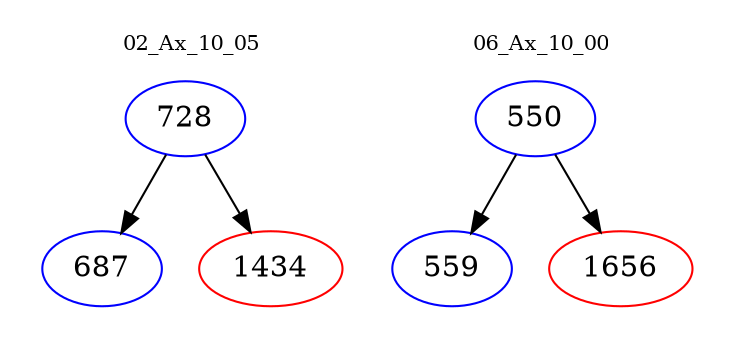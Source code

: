 digraph{
subgraph cluster_0 {
color = white
label = "02_Ax_10_05";
fontsize=10;
T0_728 [label="728", color="blue"]
T0_728 -> T0_687 [color="black"]
T0_687 [label="687", color="blue"]
T0_728 -> T0_1434 [color="black"]
T0_1434 [label="1434", color="red"]
}
subgraph cluster_1 {
color = white
label = "06_Ax_10_00";
fontsize=10;
T1_550 [label="550", color="blue"]
T1_550 -> T1_559 [color="black"]
T1_559 [label="559", color="blue"]
T1_550 -> T1_1656 [color="black"]
T1_1656 [label="1656", color="red"]
}
}
